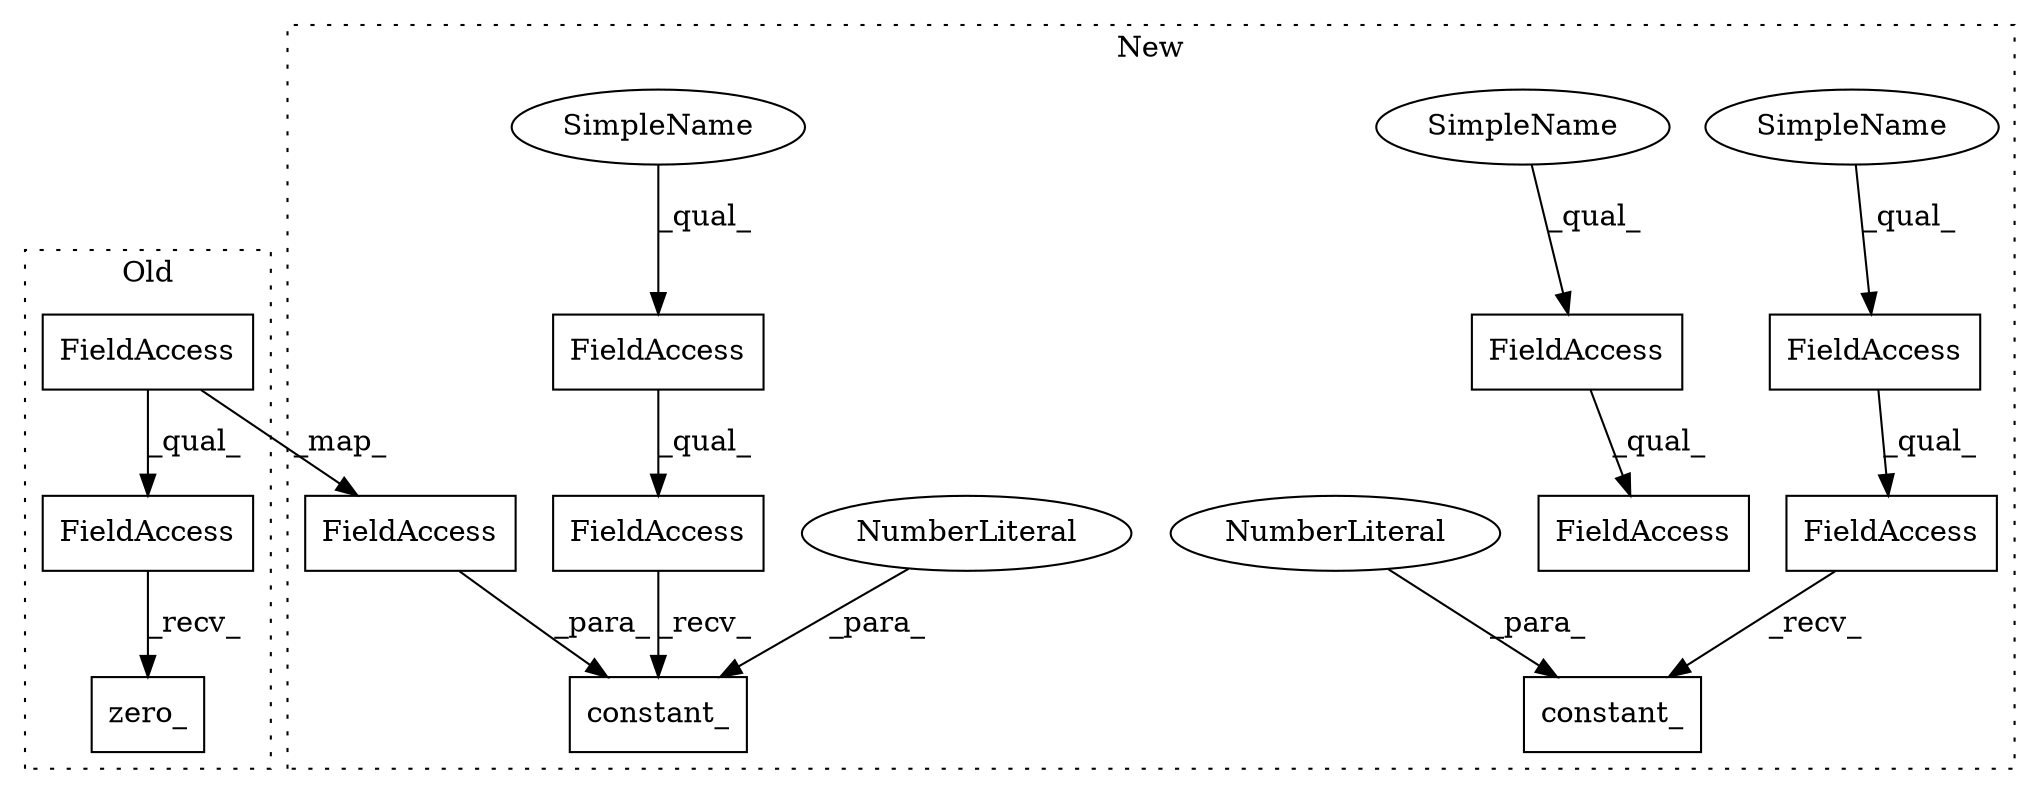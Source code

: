 digraph G {
subgraph cluster0 {
1 [label="zero_" a="32" s="1665" l="7" shape="box"];
4 [label="FieldAccess" a="22" s="1650" l="14" shape="box"];
5 [label="FieldAccess" a="22" s="1650" l="9" shape="box"];
label = "Old";
style="dotted";
}
subgraph cluster1 {
2 [label="constant_" a="32" s="1688,1709" l="10,1" shape="box"];
3 [label="NumberLiteral" a="34" s="1708" l="1" shape="ellipse"];
6 [label="FieldAccess" a="22" s="1698" l="9" shape="box"];
7 [label="FieldAccess" a="22" s="1674" l="13" shape="box"];
8 [label="FieldAccess" a="22" s="1674" l="8" shape="box"];
9 [label="FieldAccess" a="22" s="1504" l="8" shape="box"];
10 [label="FieldAccess" a="22" s="1554" l="8" shape="box"];
11 [label="FieldAccess" a="22" s="1554" l="13" shape="box"];
12 [label="FieldAccess" a="22" s="1504" l="13" shape="box"];
13 [label="constant_" a="32" s="1518,1547" l="10,1" shape="box"];
14 [label="NumberLiteral" a="34" s="1546" l="1" shape="ellipse"];
15 [label="SimpleName" a="42" s="1554" l="5" shape="ellipse"];
16 [label="SimpleName" a="42" s="1504" l="5" shape="ellipse"];
17 [label="SimpleName" a="42" s="1674" l="5" shape="ellipse"];
label = "New";
style="dotted";
}
3 -> 2 [label="_para_"];
4 -> 1 [label="_recv_"];
5 -> 6 [label="_map_"];
5 -> 4 [label="_qual_"];
6 -> 2 [label="_para_"];
7 -> 2 [label="_recv_"];
8 -> 7 [label="_qual_"];
9 -> 12 [label="_qual_"];
10 -> 11 [label="_qual_"];
12 -> 13 [label="_recv_"];
14 -> 13 [label="_para_"];
15 -> 10 [label="_qual_"];
16 -> 9 [label="_qual_"];
17 -> 8 [label="_qual_"];
}